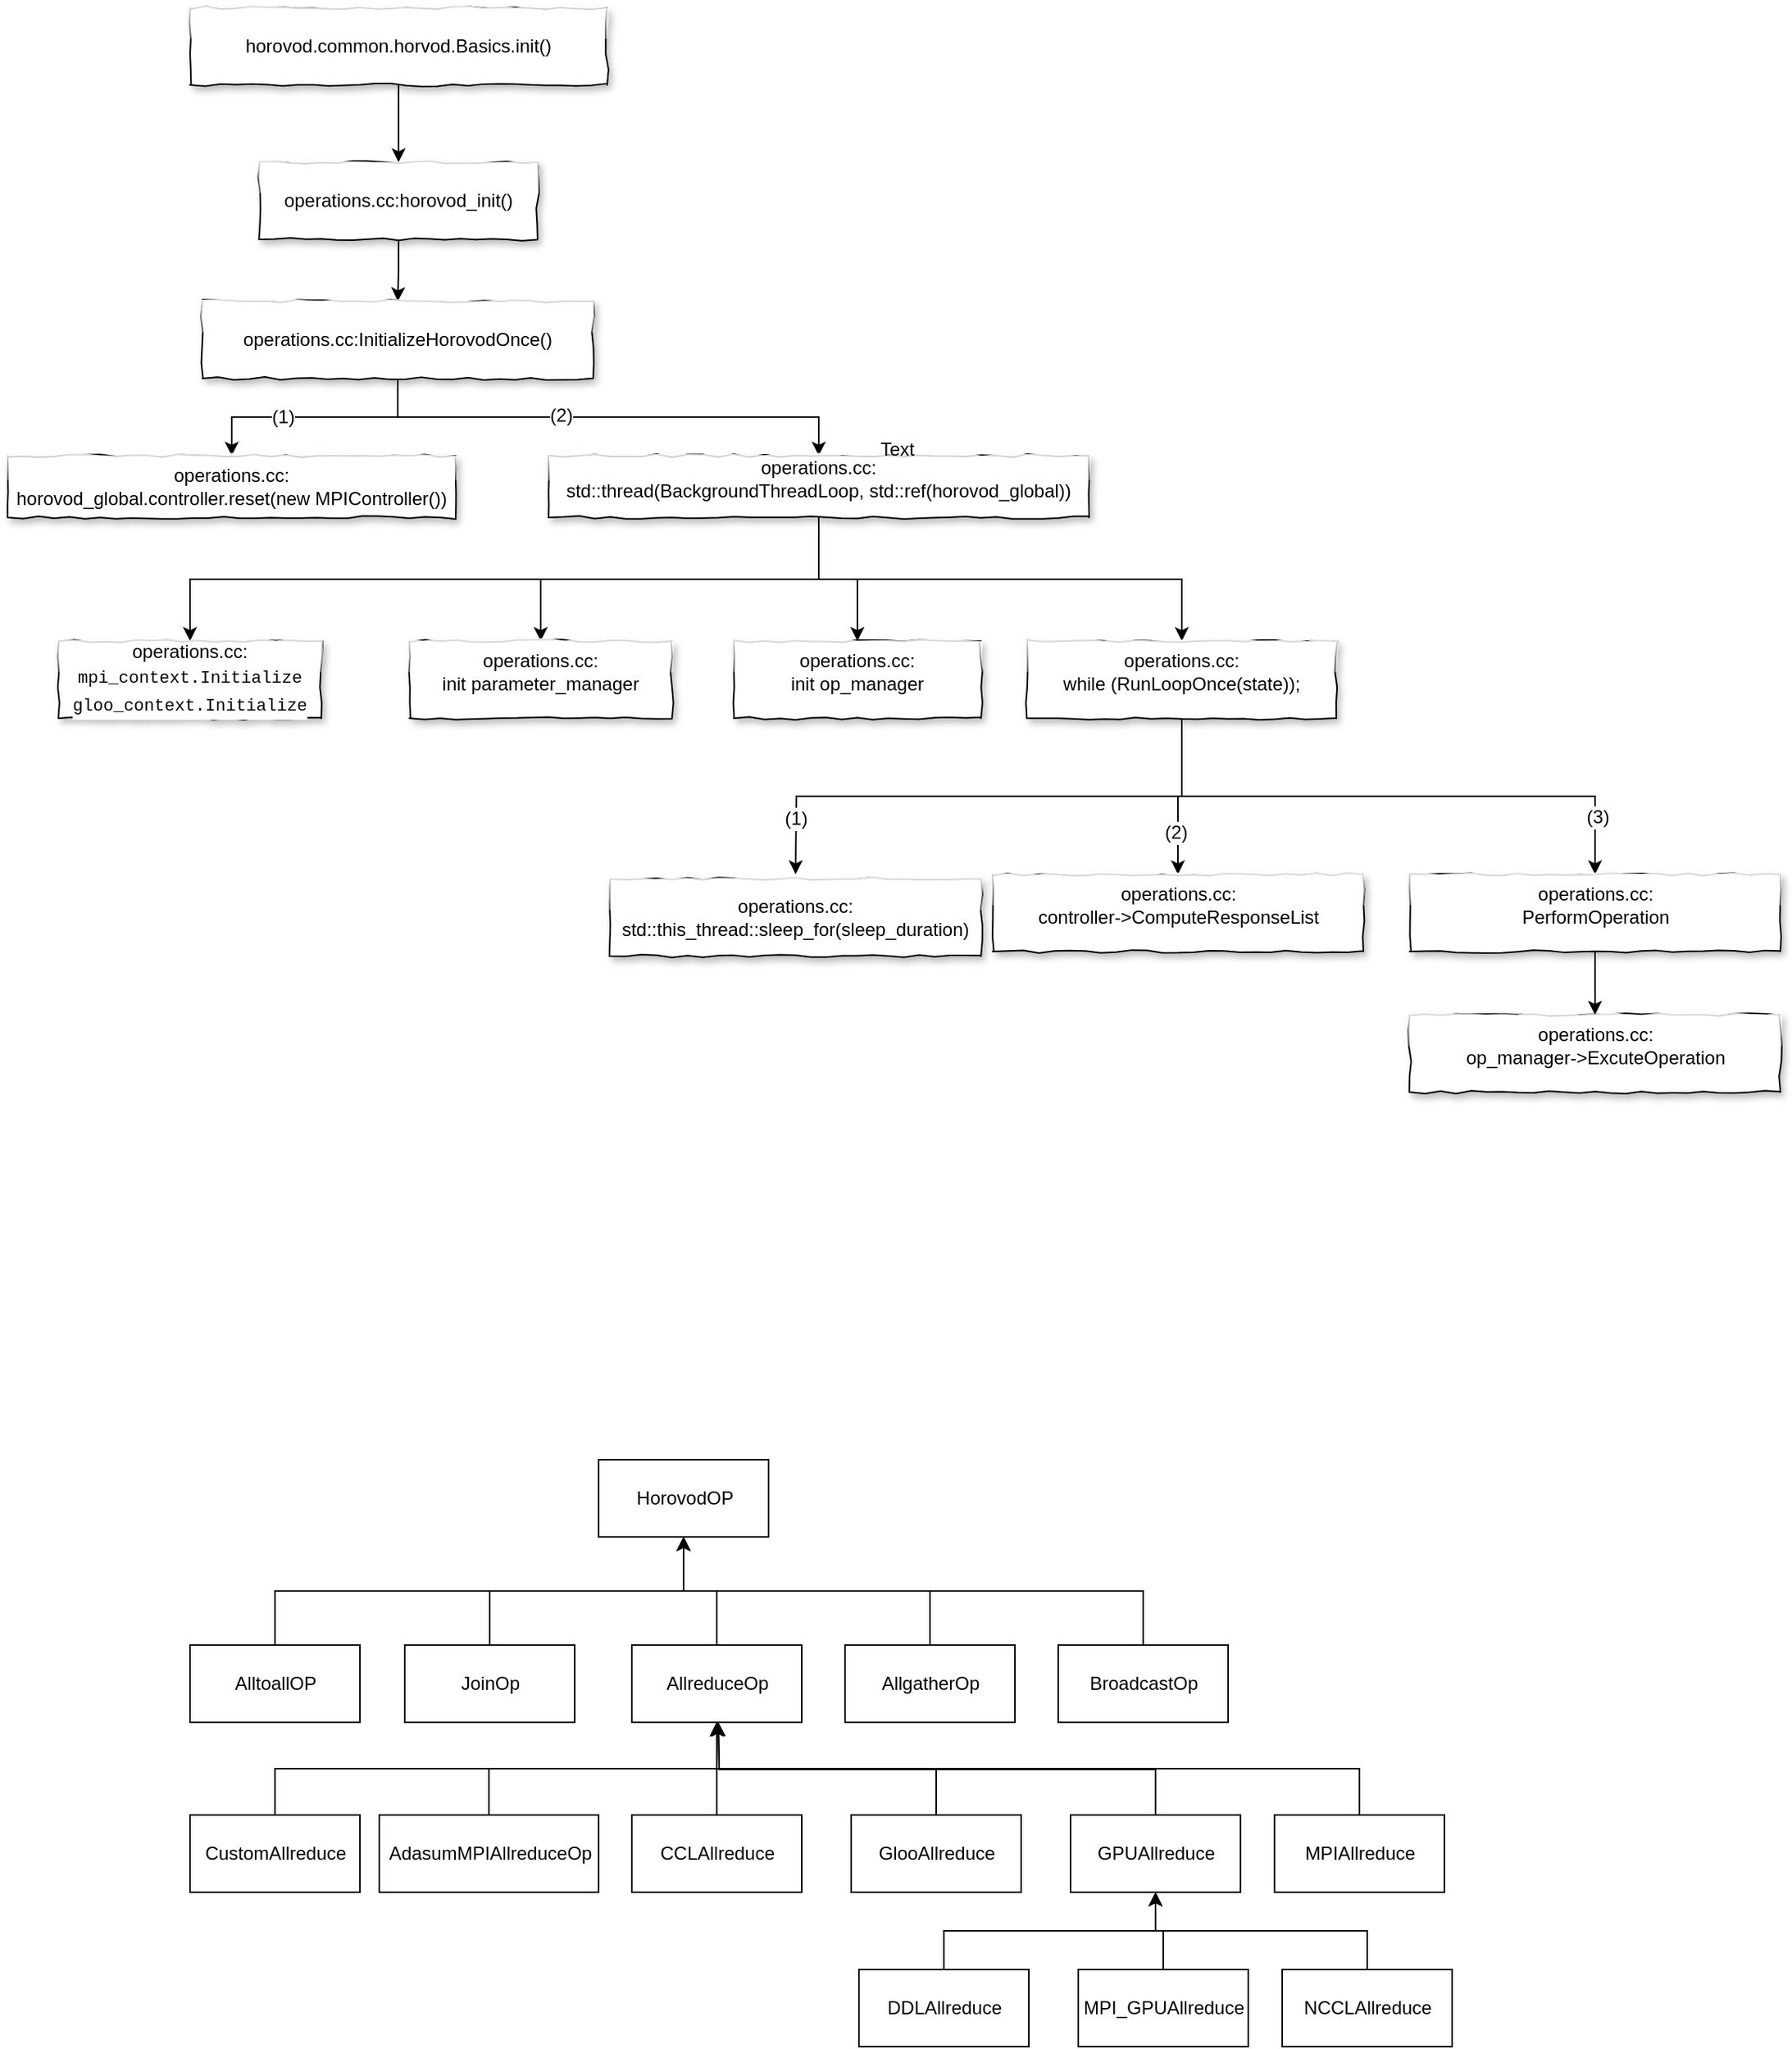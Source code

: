 <mxfile version="12.2.4" pages="1"><diagram id="pCjgdRKm6AGMpbBd9VYU" name="Page-1"><mxGraphModel dx="1705" dy="689" grid="1" gridSize="10" guides="1" tooltips="1" connect="1" arrows="1" fold="1" page="1" pageScale="1" pageWidth="1654" pageHeight="2336" math="0" shadow="0"><root><mxCell id="0"/><mxCell id="1" parent="0"/><mxCell id="14" style="edgeStyle=orthogonalEdgeStyle;rounded=0;orthogonalLoop=1;jettySize=auto;html=1;exitX=0.5;exitY=1;exitDx=0;exitDy=0;" parent="1" source="2" target="3" edge="1"><mxGeometry relative="1" as="geometry"/></mxCell><mxCell id="2" value="horovod.common.horvod.Basics&lt;span&gt;.init()&lt;/span&gt;" style="rounded=0;whiteSpace=wrap;html=1;shadow=1;glass=1;comic=1;" parent="1" vertex="1"><mxGeometry x="188" y="20" width="270" height="50" as="geometry"/></mxCell><mxCell id="15" style="edgeStyle=orthogonalEdgeStyle;rounded=0;orthogonalLoop=1;jettySize=auto;html=1;exitX=0.5;exitY=1;exitDx=0;exitDy=0;entryX=0.5;entryY=0;entryDx=0;entryDy=0;" parent="1" source="3" target="5" edge="1"><mxGeometry relative="1" as="geometry"/></mxCell><mxCell id="3" value="operations.cc:horovod_init()" style="rounded=0;whiteSpace=wrap;html=1;shadow=1;glass=1;comic=1;" parent="1" vertex="1"><mxGeometry x="233" y="120" width="180" height="50" as="geometry"/></mxCell><mxCell id="16" style="edgeStyle=orthogonalEdgeStyle;rounded=0;orthogonalLoop=1;jettySize=auto;html=1;exitX=0.5;exitY=1;exitDx=0;exitDy=0;entryX=0.5;entryY=0;entryDx=0;entryDy=0;" parent="1" source="5" target="6" edge="1"><mxGeometry relative="1" as="geometry"/></mxCell><mxCell id="23" value="(1)" style="text;html=1;resizable=0;points=[];align=center;verticalAlign=middle;labelBackgroundColor=#ffffff;" parent="16" vertex="1" connectable="0"><mxGeometry x="0.273" relative="1" as="geometry"><mxPoint as="offset"/></mxGeometry></mxCell><mxCell id="17" style="edgeStyle=orthogonalEdgeStyle;rounded=0;orthogonalLoop=1;jettySize=auto;html=1;exitX=0.5;exitY=1;exitDx=0;exitDy=0;entryX=0.5;entryY=0;entryDx=0;entryDy=0;" parent="1" source="5" target="7" edge="1"><mxGeometry relative="1" as="geometry"/></mxCell><mxCell id="24" value="(2)" style="text;html=1;resizable=0;points=[];align=center;verticalAlign=middle;labelBackgroundColor=#ffffff;" parent="17" vertex="1" connectable="0"><mxGeometry x="-0.19" y="1" relative="1" as="geometry"><mxPoint as="offset"/></mxGeometry></mxCell><mxCell id="5" value="operations.cc:InitializeHorovodOnce()" style="rounded=0;whiteSpace=wrap;html=1;shadow=1;glass=1;comic=1;" parent="1" vertex="1"><mxGeometry x="196" y="210" width="253" height="50" as="geometry"/></mxCell><mxCell id="6" value="operations.cc:&lt;br&gt;horovod_global.controller.reset(new MPIController())" style="rounded=0;whiteSpace=wrap;html=1;shadow=1;glass=1;comic=1;" parent="1" vertex="1"><mxGeometry x="70" y="310" width="290" height="40" as="geometry"/></mxCell><mxCell id="18" style="edgeStyle=orthogonalEdgeStyle;rounded=0;orthogonalLoop=1;jettySize=auto;html=1;exitX=0.5;exitY=1;exitDx=0;exitDy=0;" parent="1" source="7" target="9" edge="1"><mxGeometry relative="1" as="geometry"/></mxCell><mxCell id="19" style="edgeStyle=orthogonalEdgeStyle;rounded=0;orthogonalLoop=1;jettySize=auto;html=1;exitX=0.5;exitY=1;exitDx=0;exitDy=0;" parent="1" source="7" target="11" edge="1"><mxGeometry relative="1" as="geometry"/></mxCell><mxCell id="20" style="edgeStyle=orthogonalEdgeStyle;rounded=0;orthogonalLoop=1;jettySize=auto;html=1;exitX=0.5;exitY=1;exitDx=0;exitDy=0;" parent="1" source="7" target="10" edge="1"><mxGeometry relative="1" as="geometry"/></mxCell><mxCell id="84" style="edgeStyle=orthogonalEdgeStyle;rounded=0;orthogonalLoop=1;jettySize=auto;html=1;exitX=0.5;exitY=1;exitDx=0;exitDy=0;entryX=0.5;entryY=0;entryDx=0;entryDy=0;" parent="1" source="7" target="83" edge="1"><mxGeometry relative="1" as="geometry"/></mxCell><mxCell id="7" value="operations.cc:&lt;br&gt;&lt;div class=&quot;lake-content&quot;&gt;&lt;p id=&quot;ub8fbf3a2&quot; class=&quot;ne-p&quot; style=&quot;margin: 0 ; padding: 0 ; min-height: 24px&quot;&gt;&lt;span class=&quot;ne-text&quot;&gt;std::thread(BackgroundThreadLoop, std::ref(horovod_global))&lt;/span&gt;&lt;/p&gt;&lt;/div&gt;" style="rounded=0;whiteSpace=wrap;html=1;shadow=1;glass=1;comic=1;" parent="1" vertex="1"><mxGeometry x="420" y="310" width="350" height="40" as="geometry"/></mxCell><mxCell id="9" value="operations.cc:&lt;br&gt;&lt;div class=&quot;lake-content&quot;&gt;&lt;div class=&quot;lake-content&quot;&gt;&lt;p id=&quot;ub8fbf3a2&quot; class=&quot;ne-p&quot; style=&quot;margin: 0 ; padding: 0 ; min-height: 24px&quot;&gt;&lt;span class=&quot;ne-text&quot;&gt;init parameter_manager&lt;/span&gt;&lt;/p&gt;&lt;/div&gt;&lt;/div&gt;" style="rounded=0;whiteSpace=wrap;html=1;shadow=1;glass=1;comic=1;" parent="1" vertex="1"><mxGeometry x="330" y="430" width="170" height="50" as="geometry"/></mxCell><mxCell id="21" style="edgeStyle=orthogonalEdgeStyle;rounded=0;orthogonalLoop=1;jettySize=auto;html=1;exitX=0.5;exitY=1;exitDx=0;exitDy=0;entryX=0.5;entryY=0;entryDx=0;entryDy=0;" parent="1" source="10" target="12" edge="1"><mxGeometry relative="1" as="geometry"/></mxCell><mxCell id="32" value="(2)" style="text;html=1;resizable=0;points=[];align=center;verticalAlign=middle;labelBackgroundColor=#ffffff;" parent="21" vertex="1" connectable="0"><mxGeometry x="0.477" y="-2" relative="1" as="geometry"><mxPoint as="offset"/></mxGeometry></mxCell><mxCell id="22" style="edgeStyle=orthogonalEdgeStyle;rounded=0;orthogonalLoop=1;jettySize=auto;html=1;exitX=0.5;exitY=1;exitDx=0;exitDy=0;" parent="1" source="10" target="13" edge="1"><mxGeometry relative="1" as="geometry"/></mxCell><mxCell id="39" value="(3)" style="text;html=1;resizable=0;points=[];align=center;verticalAlign=middle;labelBackgroundColor=#ffffff;" parent="22" vertex="1" connectable="0"><mxGeometry x="0.797" y="1" relative="1" as="geometry"><mxPoint as="offset"/></mxGeometry></mxCell><mxCell id="35" style="edgeStyle=orthogonalEdgeStyle;rounded=0;orthogonalLoop=1;jettySize=auto;html=1;exitX=0.5;exitY=1;exitDx=0;exitDy=0;entryX=0.5;entryY=0;entryDx=0;entryDy=0;" parent="1" source="10" edge="1"><mxGeometry relative="1" as="geometry"><mxPoint x="580" y="581" as="targetPoint"/></mxGeometry></mxCell><mxCell id="38" value="(1)" style="text;html=1;resizable=0;points=[];align=center;verticalAlign=middle;labelBackgroundColor=#ffffff;" parent="35" vertex="1" connectable="0"><mxGeometry x="0.793" y="-1" relative="1" as="geometry"><mxPoint as="offset"/></mxGeometry></mxCell><mxCell id="10" value="operations.cc:&lt;br&gt;&lt;div class=&quot;lake-content&quot;&gt;&lt;div class=&quot;lake-content&quot;&gt;&lt;div class=&quot;lake-content&quot;&gt;&lt;p id=&quot;ub8fbf3a2&quot; class=&quot;ne-p&quot; style=&quot;margin: 0 ; padding: 0 ; min-height: 24px&quot;&gt;&lt;span class=&quot;ne-text&quot;&gt;while (RunLoopOnce(state));&lt;/span&gt;&lt;/p&gt;&lt;/div&gt;&lt;/div&gt;&lt;/div&gt;" style="rounded=0;whiteSpace=wrap;html=1;shadow=1;glass=1;comic=1;" parent="1" vertex="1"><mxGeometry x="730" y="430" width="200" height="50" as="geometry"/></mxCell><mxCell id="11" value="operations.cc:&lt;br&gt;&lt;div class=&quot;lake-content&quot;&gt;&lt;div class=&quot;lake-content&quot;&gt;&lt;p id=&quot;ub8fbf3a2&quot; class=&quot;ne-p&quot; style=&quot;margin: 0 ; padding: 0 ; min-height: 24px&quot;&gt;&lt;span class=&quot;ne-text&quot;&gt;init op_manager&lt;/span&gt;&lt;/p&gt;&lt;/div&gt;&lt;/div&gt;" style="rounded=0;whiteSpace=wrap;html=1;shadow=1;glass=1;comic=1;" parent="1" vertex="1"><mxGeometry x="540" y="430" width="160" height="50" as="geometry"/></mxCell><mxCell id="12" value="operations.cc:&lt;br&gt;&lt;div class=&quot;lake-content&quot;&gt;&lt;div class=&quot;lake-content&quot;&gt;&lt;div class=&quot;lake-content&quot;&gt;&lt;p id=&quot;ub8fbf3a2&quot; class=&quot;ne-p&quot; style=&quot;margin: 0 ; padding: 0 ; min-height: 24px&quot;&gt;&lt;span class=&quot;ne-text&quot;&gt;controller-&amp;gt;ComputeResponseList&lt;/span&gt;&lt;/p&gt;&lt;/div&gt;&lt;/div&gt;&lt;/div&gt;" style="rounded=0;whiteSpace=wrap;html=1;shadow=1;glass=1;comic=1;" parent="1" vertex="1"><mxGeometry x="707.5" y="581" width="240" height="50" as="geometry"/></mxCell><mxCell id="31" style="edgeStyle=orthogonalEdgeStyle;rounded=0;orthogonalLoop=1;jettySize=auto;html=1;exitX=0.5;exitY=1;exitDx=0;exitDy=0;entryX=0.5;entryY=0;entryDx=0;entryDy=0;" parent="1" source="13" target="30" edge="1"><mxGeometry relative="1" as="geometry"/></mxCell><mxCell id="13" value="operations.cc:&lt;br&gt;&lt;div class=&quot;lake-content&quot;&gt;&lt;div class=&quot;lake-content&quot;&gt;&lt;div class=&quot;lake-content&quot;&gt;&lt;p id=&quot;ub8fbf3a2&quot; class=&quot;ne-p&quot; style=&quot;margin: 0 ; padding: 0 ; min-height: 24px&quot;&gt;PerformOperation&lt;br&gt;&lt;/p&gt;&lt;/div&gt;&lt;/div&gt;&lt;/div&gt;" style="rounded=0;whiteSpace=wrap;html=1;shadow=1;glass=1;comic=1;" parent="1" vertex="1"><mxGeometry x="977.5" y="581" width="240" height="50" as="geometry"/></mxCell><mxCell id="30" value="operations.cc:&lt;br&gt;&lt;div class=&quot;lake-content&quot;&gt;&lt;div class=&quot;lake-content&quot;&gt;&lt;div class=&quot;lake-content&quot;&gt;&lt;p id=&quot;ub8fbf3a2&quot; class=&quot;ne-p&quot; style=&quot;margin: 0 ; padding: 0 ; min-height: 24px&quot;&gt;op_manager-&amp;gt;ExcuteOperation&lt;/p&gt;&lt;/div&gt;&lt;/div&gt;&lt;/div&gt;" style="rounded=0;whiteSpace=wrap;html=1;shadow=1;glass=1;comic=1;" parent="1" vertex="1"><mxGeometry x="977.5" y="672" width="240" height="50" as="geometry"/></mxCell><mxCell id="40" value="operations.cc:&lt;br&gt;std::this_thread::sleep_for(sleep_duration)&lt;span style=&quot;color: rgba(0 , 0 , 0 , 0) ; font-family: monospace ; font-size: 0px ; white-space: nowrap&quot;&gt;%3CmxGraphModel%3E%3Croot%3E%3CmxCell%20id%3D%220%22%2F%3E%3CmxCell%20id%3D%221%22%20parent%3D%220%22%2F%3E%3CmxCell%20id%3D%222%22%20value%3D%22operations.cc%3A%26lt%3Bbr%26gt%3B%26lt%3Bdiv%20class%3D%26quot%3Blake-content%26quot%3B%26gt%3B%26lt%3Bdiv%20class%3D%26quot%3Blake-content%26quot%3B%26gt%3B%26lt%3Bdiv%20class%3D%26quot%3Blake-content%26quot%3B%26gt%3B%26lt%3Bp%20id%3D%26quot%3Bub8fbf3a2%26quot%3B%20class%3D%26quot%3Bne-p%26quot%3B%20style%3D%26quot%3Bmargin%3A%200%20%3B%20padding%3A%200%20%3B%20min-height%3A%2024px%26quot%3B%26gt%3B%26lt%3Bspan%20class%3D%26quot%3Bne-text%26quot%3B%26gt%3Bcontroller-%26amp%3Bgt%3BComputeResponseList%26lt%3B%2Fspan%26gt%3B%26lt%3B%2Fp%26gt%3B%26lt%3B%2Fdiv%26gt%3B%26lt%3B%2Fdiv%26gt%3B%26lt%3B%2Fdiv%26gt%3B%22%20style%3D%22rounded%3D0%3BwhiteSpace%3Dwrap%3Bhtml%3D1%3Bshadow%3D1%3Bglass%3D1%3Bcomic%3D1%3B%22%20vertex%3D%221%22%20parent%3D%221%22%3E%3CmxGeometry%20x%3D%22707.5%22%20y%3D%22581%22%20width%3D%22240%22%20height%3D%2250%22%20as%3D%22geometry%22%2F%3E%3C%2FmxCell%3E%3C%2Froot%3E%3C%2FmxGraphModel%3E&lt;/span&gt;&lt;span style=&quot;color: rgba(0 , 0 , 0 , 0) ; font-family: monospace ; font-size: 0px ; white-space: nowrap&quot;&gt;%3CmxGraphModel%3E%3Croot%3E%3CmxCell%20id%3D%220%22%2F%3E%3CmxCell%20id%3D%221%22%20parent%3D%220%22%2F%3E%3CmxCell%20id%3D%222%22%20value%3D%22operations.cc%3A%26lt%3Bbr%26gt%3B%26lt%3Bdiv%20class%3D%26quot%3Blake-content%26quot%3B%26gt%3B%26lt%3Bdiv%20class%3D%26quot%3Blake-content%26quot%3B%26gt%3B%26lt%3Bdiv%20class%3D%26quot%3Blake-content%26quot%3B%26gt%3B%26lt%3Bp%20id%3D%26quot%3Bub8fbf3a2%26quot%3B%20class%3D%26quot%3Bne-p%26quot%3B%20style%3D%26quot%3Bmargin%3A%200%20%3B%20padding%3A%200%20%3B%20min-height%3A%2024px%26quot%3B%26gt%3B%26lt%3Bspan%20class%3D%26quot%3Bne-text%26quot%3B%26gt%3Bcontroller-%26amp%3Bgt%3BComputeResponseList%26lt%3B%2Fspan%26gt%3B%26lt%3B%2Fp%26gt%3B%26lt%3B%2Fdiv%26gt%3B%26lt%3B%2Fdiv%26gt%3B%26lt%3B%2Fdiv%26gt%3B%22%20style%3D%22rounded%3D0%3BwhiteSpace%3Dwrap%3Bhtml%3D1%3Bshadow%3D1%3Bglass%3D1%3Bcomic%3D1%3B%22%20vertex%3D%221%22%20parent%3D%221%22%3E%3CmxGeometry%20x%3D%22707.5%22%20y%3D%22581%22%20width%3D%22240%22%20height%3D%2250%22%20as%3D%22geometry%22%2F%3E%3C%2FmxCell%3E%3C%2Froot%3E%3C%2FmxGraphModel%3E&lt;/span&gt;&lt;span style=&quot;font-size: 0px ; white-space: nowrap&quot;&gt;&lt;font color=&quot;rgba(0, 0, 0, 0)&quot; face=&quot;monospace&quot;&gt;std::this_thread::sleep_for(sleep_durationdfs)&lt;/font&gt;&lt;/span&gt;" style="rounded=0;whiteSpace=wrap;html=1;shadow=1;glass=1;comic=1;" parent="1" vertex="1"><mxGeometry x="460" y="584" width="240" height="50" as="geometry"/></mxCell><mxCell id="50" value="HorovodOP" style="html=1;" parent="1" vertex="1"><mxGeometry x="452.5" y="960" width="110" height="50" as="geometry"/></mxCell><mxCell id="81" style="edgeStyle=orthogonalEdgeStyle;rounded=0;orthogonalLoop=1;jettySize=auto;html=1;exitX=0.5;exitY=0;exitDx=0;exitDy=0;entryX=0.5;entryY=1;entryDx=0;entryDy=0;" parent="1" source="51" target="50" edge="1"><mxGeometry relative="1" as="geometry"/></mxCell><mxCell id="51" value="AlltoallOP" style="html=1;" parent="1" vertex="1"><mxGeometry x="188" y="1080" width="110" height="50" as="geometry"/></mxCell><mxCell id="68" style="edgeStyle=orthogonalEdgeStyle;rounded=0;orthogonalLoop=1;jettySize=auto;html=1;exitX=0.5;exitY=0;exitDx=0;exitDy=0;entryX=0.5;entryY=1;entryDx=0;entryDy=0;" parent="1" source="52" target="50" edge="1"><mxGeometry relative="1" as="geometry"/></mxCell><mxCell id="52" value="JoinOp" style="html=1;" parent="1" vertex="1"><mxGeometry x="327" y="1080" width="110" height="50" as="geometry"/></mxCell><mxCell id="71" style="edgeStyle=orthogonalEdgeStyle;rounded=0;orthogonalLoop=1;jettySize=auto;html=1;exitX=0.5;exitY=0;exitDx=0;exitDy=0;entryX=0.5;entryY=1;entryDx=0;entryDy=0;" parent="1" source="53" target="50" edge="1"><mxGeometry relative="1" as="geometry"/></mxCell><mxCell id="53" value="AllreduceOp" style="html=1;" parent="1" vertex="1"><mxGeometry x="474" y="1080" width="110" height="50" as="geometry"/></mxCell><mxCell id="70" style="edgeStyle=orthogonalEdgeStyle;rounded=0;orthogonalLoop=1;jettySize=auto;html=1;exitX=0.5;exitY=0;exitDx=0;exitDy=0;entryX=0.5;entryY=1;entryDx=0;entryDy=0;" parent="1" source="54" target="50" edge="1"><mxGeometry relative="1" as="geometry"/></mxCell><mxCell id="54" value="AllgatherOp" style="html=1;" parent="1" vertex="1"><mxGeometry x="612" y="1080" width="110" height="50" as="geometry"/></mxCell><mxCell id="72" style="edgeStyle=orthogonalEdgeStyle;rounded=0;orthogonalLoop=1;jettySize=auto;html=1;exitX=0.5;exitY=0;exitDx=0;exitDy=0;entryX=0.5;entryY=1;entryDx=0;entryDy=0;" parent="1" source="55" target="50" edge="1"><mxGeometry relative="1" as="geometry"/></mxCell><mxCell id="55" value="BroadcastOp" style="html=1;" parent="1" vertex="1"><mxGeometry x="750" y="1080" width="110" height="50" as="geometry"/></mxCell><mxCell id="82" style="edgeStyle=orthogonalEdgeStyle;rounded=0;orthogonalLoop=1;jettySize=auto;html=1;exitX=0.5;exitY=0;exitDx=0;exitDy=0;" parent="1" source="56" target="53" edge="1"><mxGeometry relative="1" as="geometry"/></mxCell><mxCell id="56" value="CustomAllreduce" style="html=1;" parent="1" vertex="1"><mxGeometry x="188" y="1190" width="110" height="50" as="geometry"/></mxCell><mxCell id="73" style="edgeStyle=orthogonalEdgeStyle;rounded=0;orthogonalLoop=1;jettySize=auto;html=1;exitX=0.5;exitY=0;exitDx=0;exitDy=0;" parent="1" source="57" target="53" edge="1"><mxGeometry relative="1" as="geometry"/></mxCell><mxCell id="57" value="AdasumMPIAllreduceOp" style="html=1;" parent="1" vertex="1"><mxGeometry x="310.5" y="1190" width="142" height="50" as="geometry"/></mxCell><mxCell id="74" style="edgeStyle=orthogonalEdgeStyle;rounded=0;orthogonalLoop=1;jettySize=auto;html=1;exitX=0.5;exitY=0;exitDx=0;exitDy=0;entryX=0.5;entryY=1;entryDx=0;entryDy=0;" parent="1" source="58" target="53" edge="1"><mxGeometry relative="1" as="geometry"/></mxCell><mxCell id="58" value="CCLAllreduce" style="html=1;" parent="1" vertex="1"><mxGeometry x="474" y="1190" width="110" height="50" as="geometry"/></mxCell><mxCell id="75" style="edgeStyle=orthogonalEdgeStyle;rounded=0;orthogonalLoop=1;jettySize=auto;html=1;exitX=0.5;exitY=0;exitDx=0;exitDy=0;" parent="1" source="59" edge="1"><mxGeometry relative="1" as="geometry"><mxPoint x="530" y="1130" as="targetPoint"/></mxGeometry></mxCell><mxCell id="59" value="GlooAllreduce" style="html=1;" parent="1" vertex="1"><mxGeometry x="616" y="1190" width="110" height="50" as="geometry"/></mxCell><mxCell id="76" style="edgeStyle=orthogonalEdgeStyle;rounded=0;orthogonalLoop=1;jettySize=auto;html=1;exitX=0.5;exitY=0;exitDx=0;exitDy=0;" parent="1" source="60" edge="1"><mxGeometry relative="1" as="geometry"><mxPoint x="530" y="1130" as="targetPoint"/></mxGeometry></mxCell><mxCell id="60" value="GPUAllreduce" style="html=1;" parent="1" vertex="1"><mxGeometry x="758" y="1190" width="110" height="50" as="geometry"/></mxCell><mxCell id="77" style="edgeStyle=orthogonalEdgeStyle;rounded=0;orthogonalLoop=1;jettySize=auto;html=1;exitX=0.5;exitY=0;exitDx=0;exitDy=0;entryX=0.5;entryY=1;entryDx=0;entryDy=0;" parent="1" source="61" target="53" edge="1"><mxGeometry relative="1" as="geometry"/></mxCell><mxCell id="61" value="MPIAllreduce" style="html=1;" parent="1" vertex="1"><mxGeometry x="890" y="1190" width="110" height="50" as="geometry"/></mxCell><mxCell id="78" style="edgeStyle=orthogonalEdgeStyle;rounded=0;orthogonalLoop=1;jettySize=auto;html=1;exitX=0.5;exitY=0;exitDx=0;exitDy=0;entryX=0.5;entryY=1;entryDx=0;entryDy=0;" parent="1" source="62" target="60" edge="1"><mxGeometry relative="1" as="geometry"/></mxCell><mxCell id="62" value="DDLAllreduce" style="html=1;" parent="1" vertex="1"><mxGeometry x="621" y="1290" width="110" height="50" as="geometry"/></mxCell><mxCell id="79" style="edgeStyle=orthogonalEdgeStyle;rounded=0;orthogonalLoop=1;jettySize=auto;html=1;exitX=0.5;exitY=0;exitDx=0;exitDy=0;entryX=0.5;entryY=1;entryDx=0;entryDy=0;" parent="1" source="63" target="60" edge="1"><mxGeometry relative="1" as="geometry"/></mxCell><mxCell id="63" value="MPI_GPUAllreduce" style="html=1;" parent="1" vertex="1"><mxGeometry x="763" y="1290" width="110" height="50" as="geometry"/></mxCell><mxCell id="80" style="edgeStyle=orthogonalEdgeStyle;rounded=0;orthogonalLoop=1;jettySize=auto;html=1;exitX=0.5;exitY=0;exitDx=0;exitDy=0;entryX=0.5;entryY=1;entryDx=0;entryDy=0;" parent="1" source="64" target="60" edge="1"><mxGeometry relative="1" as="geometry"/></mxCell><mxCell id="64" value="NCCLAllreduce" style="html=1;" parent="1" vertex="1"><mxGeometry x="895" y="1290" width="110" height="50" as="geometry"/></mxCell><mxCell id="83" value="operations.cc:&lt;br&gt;&lt;div class=&quot;lake-content&quot;&gt;&lt;div class=&quot;lake-content&quot; style=&quot;font-size: 11px&quot;&gt;&lt;div style=&quot;background-color: rgb(255 , 255 , 255) ; font-family: &amp;#34;menlo&amp;#34; , &amp;#34;monaco&amp;#34; , &amp;#34;courier new&amp;#34; , monospace ; line-height: 18px ; white-space: pre&quot;&gt;mpi_context.Initialize&lt;br&gt;&lt;div style=&quot;line-height: 18px&quot;&gt;&lt;font style=&quot;font-size: 11px&quot;&gt;gloo_context.Initialize&lt;/font&gt;&lt;/div&gt;&lt;/div&gt;&lt;/div&gt;&lt;/div&gt;" style="rounded=0;whiteSpace=wrap;html=1;shadow=1;glass=1;comic=1;" parent="1" vertex="1"><mxGeometry x="103" y="430" width="170" height="50" as="geometry"/></mxCell><mxCell id="85" value="Text" style="text;html=1;resizable=0;points=[];autosize=1;align=left;verticalAlign=top;spacingTop=-4;" parent="1" vertex="1"><mxGeometry x="633" y="296" width="40" height="20" as="geometry"/></mxCell></root></mxGraphModel></diagram></mxfile>